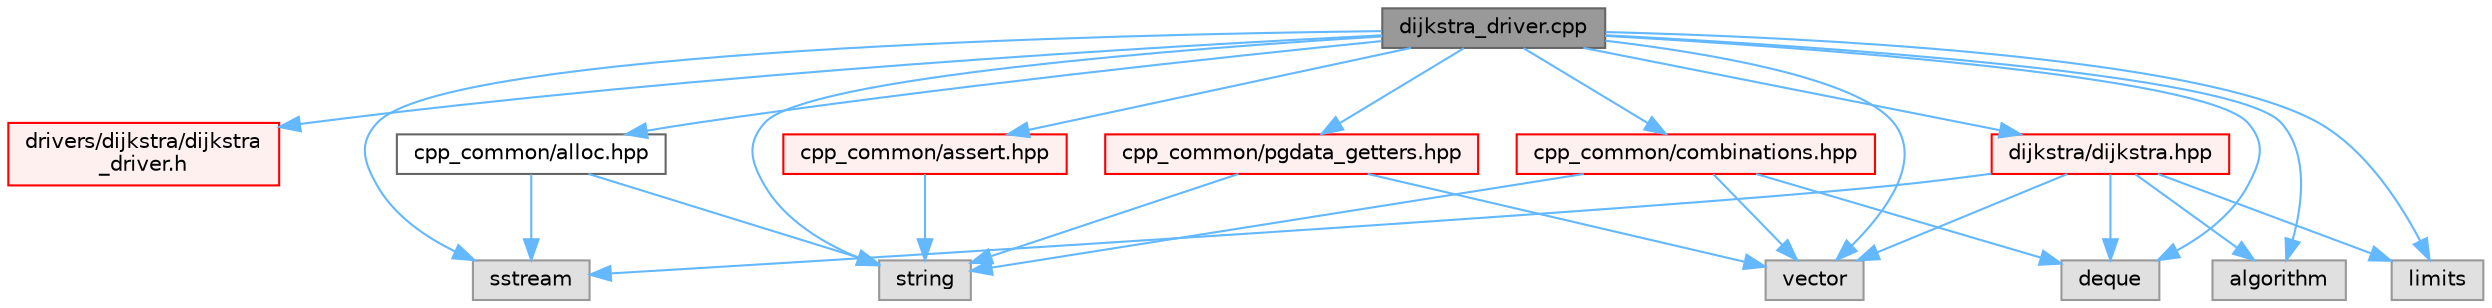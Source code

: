 digraph "dijkstra_driver.cpp"
{
 // LATEX_PDF_SIZE
  bgcolor="transparent";
  edge [fontname=Helvetica,fontsize=10,labelfontname=Helvetica,labelfontsize=10];
  node [fontname=Helvetica,fontsize=10,shape=box,height=0.2,width=0.4];
  Node1 [id="Node000001",label="dijkstra_driver.cpp",height=0.2,width=0.4,color="gray40", fillcolor="grey60", style="filled", fontcolor="black",tooltip=" "];
  Node1 -> Node2 [id="edge1_Node000001_Node000002",color="steelblue1",style="solid",tooltip=" "];
  Node2 [id="Node000002",label="drivers/dijkstra/dijkstra\l_driver.h",height=0.2,width=0.4,color="red", fillcolor="#FFF0F0", style="filled",URL="$dijkstra__driver_8h.html",tooltip=" "];
  Node1 -> Node8 [id="edge2_Node000001_Node000008",color="steelblue1",style="solid",tooltip=" "];
  Node8 [id="Node000008",label="sstream",height=0.2,width=0.4,color="grey60", fillcolor="#E0E0E0", style="filled",tooltip=" "];
  Node1 -> Node9 [id="edge3_Node000001_Node000009",color="steelblue1",style="solid",tooltip=" "];
  Node9 [id="Node000009",label="deque",height=0.2,width=0.4,color="grey60", fillcolor="#E0E0E0", style="filled",tooltip=" "];
  Node1 -> Node10 [id="edge4_Node000001_Node000010",color="steelblue1",style="solid",tooltip=" "];
  Node10 [id="Node000010",label="vector",height=0.2,width=0.4,color="grey60", fillcolor="#E0E0E0", style="filled",tooltip=" "];
  Node1 -> Node11 [id="edge5_Node000001_Node000011",color="steelblue1",style="solid",tooltip=" "];
  Node11 [id="Node000011",label="algorithm",height=0.2,width=0.4,color="grey60", fillcolor="#E0E0E0", style="filled",tooltip=" "];
  Node1 -> Node12 [id="edge6_Node000001_Node000012",color="steelblue1",style="solid",tooltip=" "];
  Node12 [id="Node000012",label="limits",height=0.2,width=0.4,color="grey60", fillcolor="#E0E0E0", style="filled",tooltip=" "];
  Node1 -> Node13 [id="edge7_Node000001_Node000013",color="steelblue1",style="solid",tooltip=" "];
  Node13 [id="Node000013",label="string",height=0.2,width=0.4,color="grey60", fillcolor="#E0E0E0", style="filled",tooltip=" "];
  Node1 -> Node14 [id="edge8_Node000001_Node000014",color="steelblue1",style="solid",tooltip=" "];
  Node14 [id="Node000014",label="cpp_common/pgdata_getters.hpp",height=0.2,width=0.4,color="red", fillcolor="#FFF0F0", style="filled",URL="$pgdata__getters_8hpp.html",tooltip=" "];
  Node14 -> Node13 [id="edge9_Node000014_Node000013",color="steelblue1",style="solid",tooltip=" "];
  Node14 -> Node10 [id="edge10_Node000014_Node000010",color="steelblue1",style="solid",tooltip=" "];
  Node1 -> Node32 [id="edge11_Node000001_Node000032",color="steelblue1",style="solid",tooltip=" "];
  Node32 [id="Node000032",label="cpp_common/combinations.hpp",height=0.2,width=0.4,color="red", fillcolor="#FFF0F0", style="filled",URL="$combinations_8hpp.html",tooltip=" "];
  Node32 -> Node9 [id="edge12_Node000032_Node000009",color="steelblue1",style="solid",tooltip=" "];
  Node32 -> Node10 [id="edge13_Node000032_Node000010",color="steelblue1",style="solid",tooltip=" "];
  Node32 -> Node13 [id="edge14_Node000032_Node000013",color="steelblue1",style="solid",tooltip=" "];
  Node1 -> Node53 [id="edge15_Node000001_Node000053",color="steelblue1",style="solid",tooltip=" "];
  Node53 [id="Node000053",label="cpp_common/alloc.hpp",height=0.2,width=0.4,color="grey40", fillcolor="white", style="filled",URL="$alloc_8hpp.html",tooltip=" "];
  Node53 -> Node13 [id="edge16_Node000053_Node000013",color="steelblue1",style="solid",tooltip=" "];
  Node53 -> Node8 [id="edge17_Node000053_Node000008",color="steelblue1",style="solid",tooltip=" "];
  Node1 -> Node50 [id="edge18_Node000001_Node000050",color="steelblue1",style="solid",tooltip=" "];
  Node50 [id="Node000050",label="cpp_common/assert.hpp",height=0.2,width=0.4,color="red", fillcolor="#FFF0F0", style="filled",URL="$assert_8hpp.html",tooltip="Assertions Handling."];
  Node50 -> Node13 [id="edge19_Node000050_Node000013",color="steelblue1",style="solid",tooltip=" "];
  Node1 -> Node54 [id="edge20_Node000001_Node000054",color="steelblue1",style="solid",tooltip=" "];
  Node54 [id="Node000054",label="dijkstra/dijkstra.hpp",height=0.2,width=0.4,color="red", fillcolor="#FFF0F0", style="filled",URL="$dijkstra_8hpp.html",tooltip=" "];
  Node54 -> Node9 [id="edge21_Node000054_Node000009",color="steelblue1",style="solid",tooltip=" "];
  Node54 -> Node10 [id="edge22_Node000054_Node000010",color="steelblue1",style="solid",tooltip=" "];
  Node54 -> Node11 [id="edge23_Node000054_Node000011",color="steelblue1",style="solid",tooltip=" "];
  Node54 -> Node8 [id="edge24_Node000054_Node000008",color="steelblue1",style="solid",tooltip=" "];
  Node54 -> Node12 [id="edge25_Node000054_Node000012",color="steelblue1",style="solid",tooltip=" "];
}
